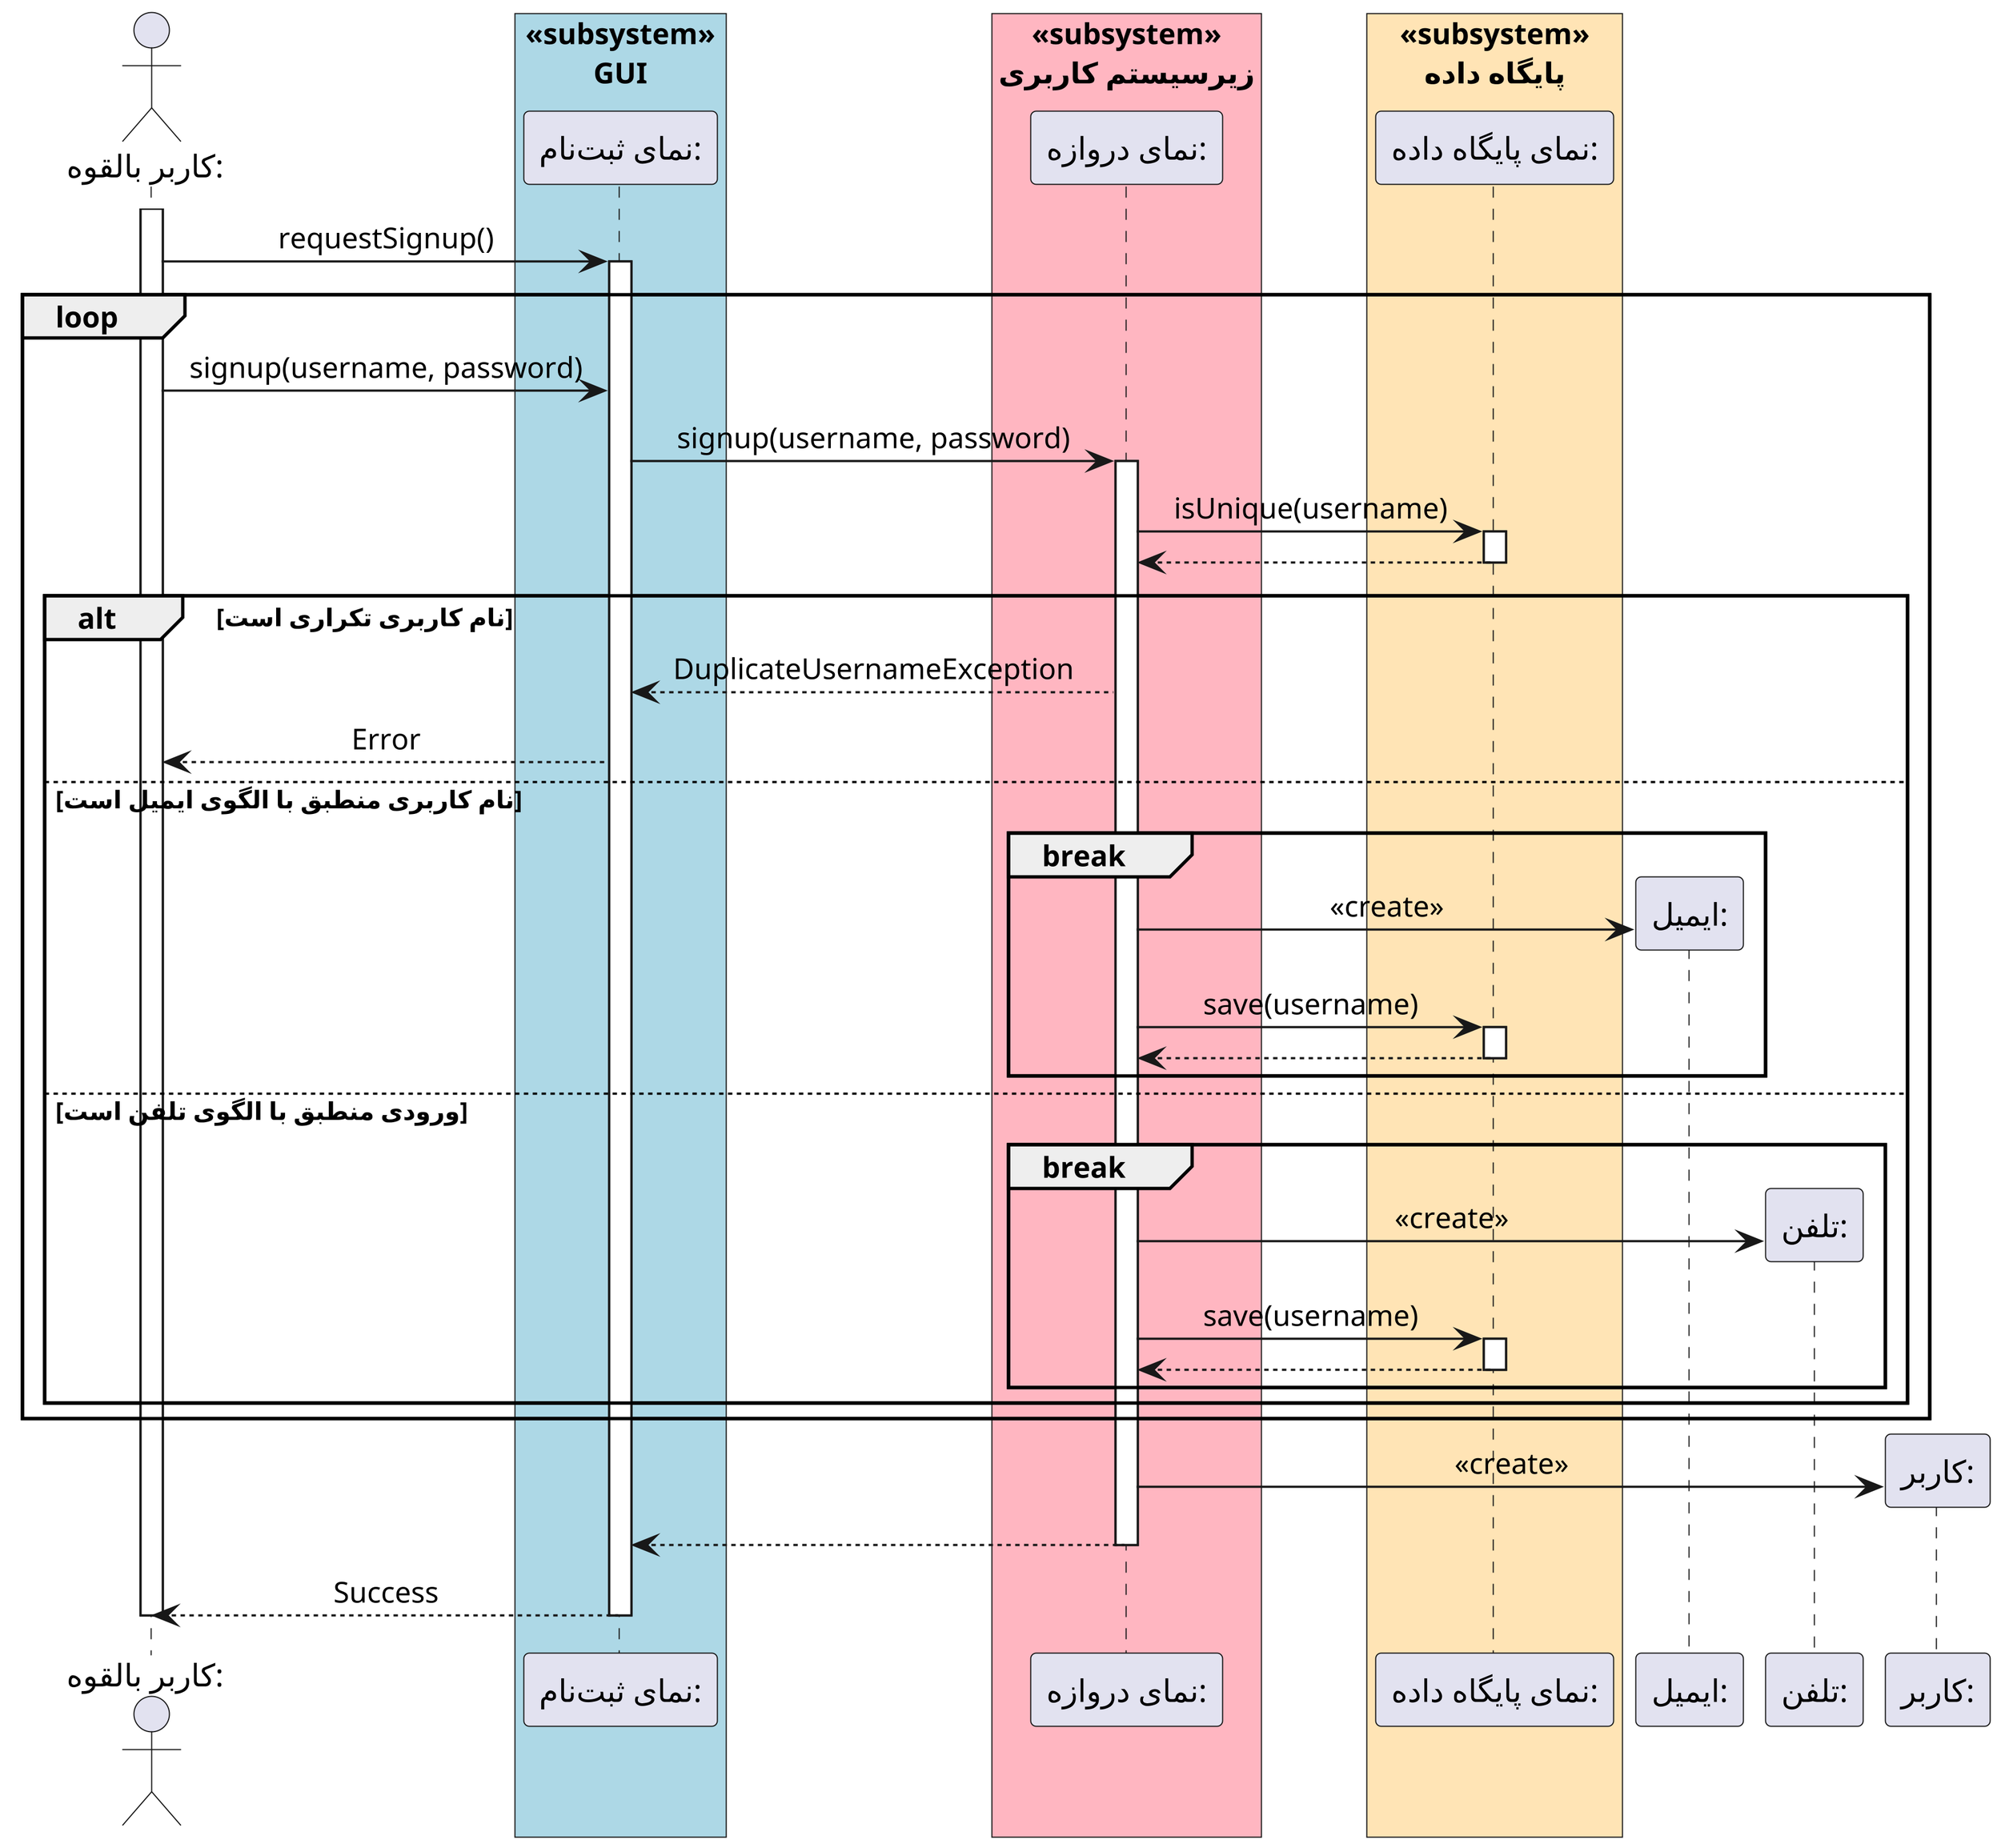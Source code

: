 @startuml signup


scale 4
skinparam DefaultFontName Vazir
skinparam DefaultTextAlignment center

 
actor ":کاربر بالقوه" as potential_user
box "«subsystem»\nGUI" #LightBlue
participant ":نمای ثبت‌نام" as register_facade
end box
box "«subsystem»\nزیرسیستم کاربری" #LightPink
participant ":نمای دروازه" as gate_facade
end box
box "«subsystem»\nپایگاه داده" #Moccasin
participant ":نمای پایگاه داده" as db_facade
end box
participant ":ایمیل" as email
participant ":تلفن" as phone
participant ":کاربر" as user

activate potential_user
potential_user -> register_facade : requestSignup()
activate register_facade

loop
    potential_user -> register_facade: signup(username, password)
    register_facade -> gate_facade: signup(username, password)
    activate gate_facade
    gate_facade -> db_facade: isUnique(username)
    activate db_facade
    db_facade --> gate_facade
    deactivate db_facade

    alt نام کاربری تکراری است
        gate_facade --> register_facade: DuplicateUsernameException
        register_facade --> potential_user: Error
    else نام کاربری منطبق با الگوی ایمیل است
        break
            gate_facade -> email **: «create»
            gate_facade -> db_facade: save(username)
            activate db_facade
            db_facade --> gate_facade
            deactivate db_facade
        end
    else ورودی منطبق با الگوی تلفن است
        break
            gate_facade -> phone **: «create»
            gate_facade -> db_facade: save(username)
            activate db_facade
            db_facade --> gate_facade
            deactivate db_facade
        end
    end
end

gate_facade -> user **: «create»
gate_facade --> register_facade
deactivate gate_facade
register_facade --> potential_user: Success
deactivate register_facade
deactivate potential_user


@enduml